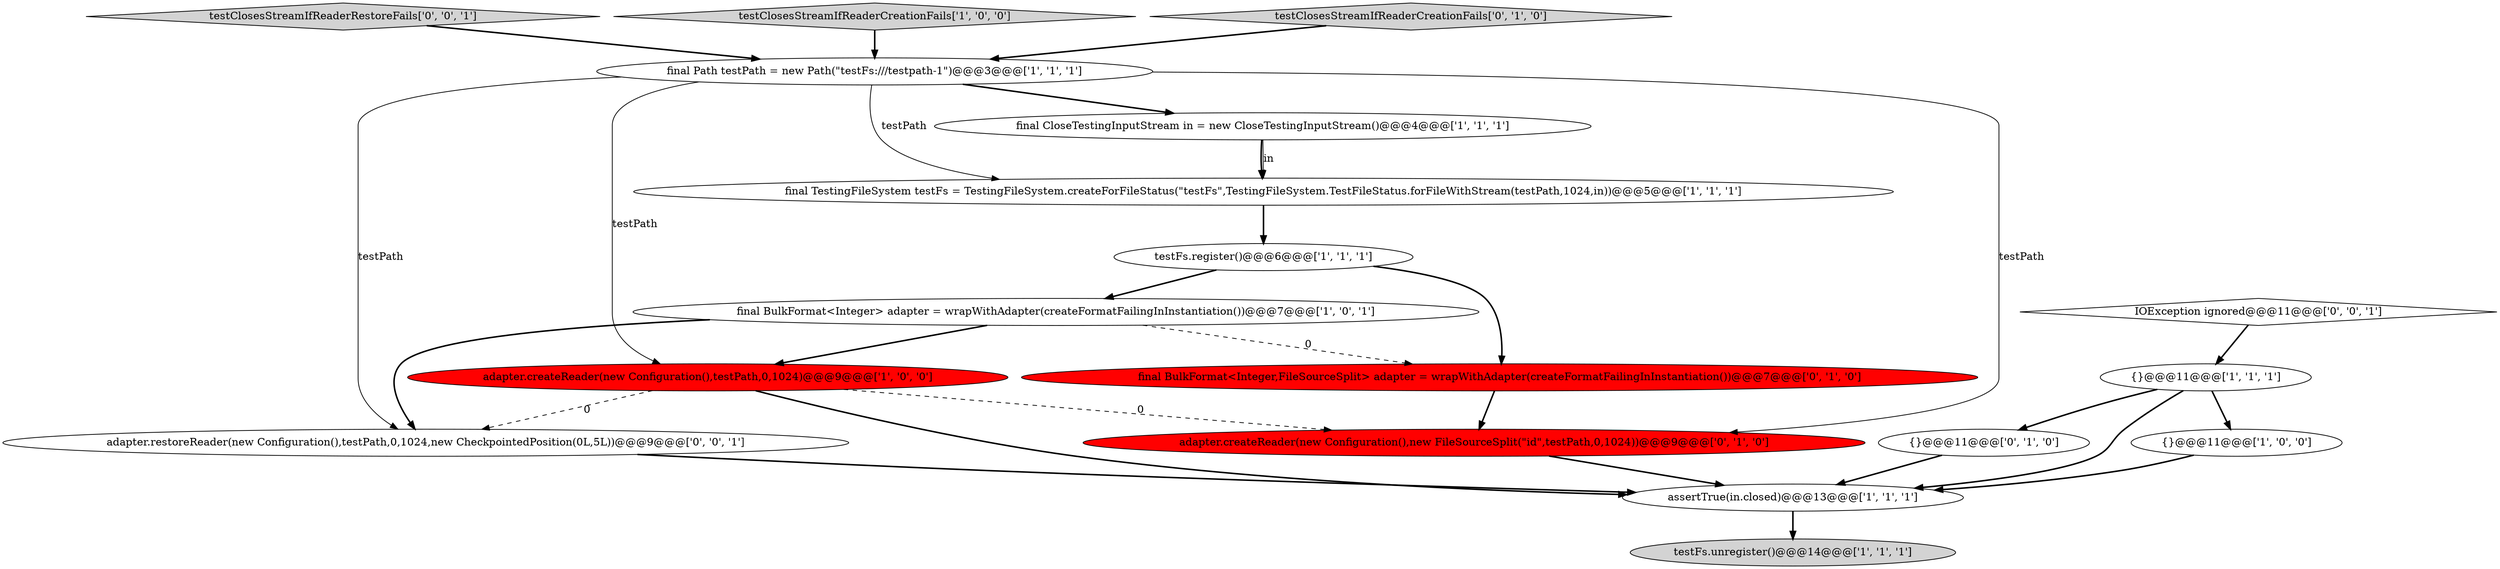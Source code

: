 digraph {
1 [style = filled, label = "final Path testPath = new Path(\"testFs:///testpath-1\")@@@3@@@['1', '1', '1']", fillcolor = white, shape = ellipse image = "AAA0AAABBB1BBB"];
8 [style = filled, label = "final BulkFormat<Integer> adapter = wrapWithAdapter(createFormatFailingInInstantiation())@@@7@@@['1', '0', '1']", fillcolor = white, shape = ellipse image = "AAA0AAABBB1BBB"];
15 [style = filled, label = "testClosesStreamIfReaderRestoreFails['0', '0', '1']", fillcolor = lightgray, shape = diamond image = "AAA0AAABBB3BBB"];
17 [style = filled, label = "adapter.restoreReader(new Configuration(),testPath,0,1024,new CheckpointedPosition(0L,5L))@@@9@@@['0', '0', '1']", fillcolor = white, shape = ellipse image = "AAA0AAABBB3BBB"];
16 [style = filled, label = "IOException ignored@@@11@@@['0', '0', '1']", fillcolor = white, shape = diamond image = "AAA0AAABBB3BBB"];
0 [style = filled, label = "{}@@@11@@@['1', '0', '0']", fillcolor = white, shape = ellipse image = "AAA0AAABBB1BBB"];
2 [style = filled, label = "final TestingFileSystem testFs = TestingFileSystem.createForFileStatus(\"testFs\",TestingFileSystem.TestFileStatus.forFileWithStream(testPath,1024,in))@@@5@@@['1', '1', '1']", fillcolor = white, shape = ellipse image = "AAA0AAABBB1BBB"];
5 [style = filled, label = "testFs.register()@@@6@@@['1', '1', '1']", fillcolor = white, shape = ellipse image = "AAA0AAABBB1BBB"];
12 [style = filled, label = "final BulkFormat<Integer,FileSourceSplit> adapter = wrapWithAdapter(createFormatFailingInInstantiation())@@@7@@@['0', '1', '0']", fillcolor = red, shape = ellipse image = "AAA1AAABBB2BBB"];
11 [style = filled, label = "adapter.createReader(new Configuration(),new FileSourceSplit(\"id\",testPath,0,1024))@@@9@@@['0', '1', '0']", fillcolor = red, shape = ellipse image = "AAA1AAABBB2BBB"];
3 [style = filled, label = "testClosesStreamIfReaderCreationFails['1', '0', '0']", fillcolor = lightgray, shape = diamond image = "AAA0AAABBB1BBB"];
4 [style = filled, label = "final CloseTestingInputStream in = new CloseTestingInputStream()@@@4@@@['1', '1', '1']", fillcolor = white, shape = ellipse image = "AAA0AAABBB1BBB"];
13 [style = filled, label = "{}@@@11@@@['0', '1', '0']", fillcolor = white, shape = ellipse image = "AAA0AAABBB2BBB"];
7 [style = filled, label = "testFs.unregister()@@@14@@@['1', '1', '1']", fillcolor = lightgray, shape = ellipse image = "AAA0AAABBB1BBB"];
14 [style = filled, label = "testClosesStreamIfReaderCreationFails['0', '1', '0']", fillcolor = lightgray, shape = diamond image = "AAA0AAABBB2BBB"];
10 [style = filled, label = "{}@@@11@@@['1', '1', '1']", fillcolor = white, shape = ellipse image = "AAA0AAABBB1BBB"];
6 [style = filled, label = "assertTrue(in.closed)@@@13@@@['1', '1', '1']", fillcolor = white, shape = ellipse image = "AAA0AAABBB1BBB"];
9 [style = filled, label = "adapter.createReader(new Configuration(),testPath,0,1024)@@@9@@@['1', '0', '0']", fillcolor = red, shape = ellipse image = "AAA1AAABBB1BBB"];
5->8 [style = bold, label=""];
1->4 [style = bold, label=""];
1->11 [style = solid, label="testPath"];
3->1 [style = bold, label=""];
1->17 [style = solid, label="testPath"];
17->6 [style = bold, label=""];
0->6 [style = bold, label=""];
16->10 [style = bold, label=""];
11->6 [style = bold, label=""];
12->11 [style = bold, label=""];
8->12 [style = dashed, label="0"];
4->2 [style = bold, label=""];
10->6 [style = bold, label=""];
14->1 [style = bold, label=""];
9->6 [style = bold, label=""];
8->17 [style = bold, label=""];
1->2 [style = solid, label="testPath"];
1->9 [style = solid, label="testPath"];
4->2 [style = solid, label="in"];
10->13 [style = bold, label=""];
5->12 [style = bold, label=""];
9->17 [style = dashed, label="0"];
10->0 [style = bold, label=""];
8->9 [style = bold, label=""];
9->11 [style = dashed, label="0"];
13->6 [style = bold, label=""];
6->7 [style = bold, label=""];
2->5 [style = bold, label=""];
15->1 [style = bold, label=""];
}
